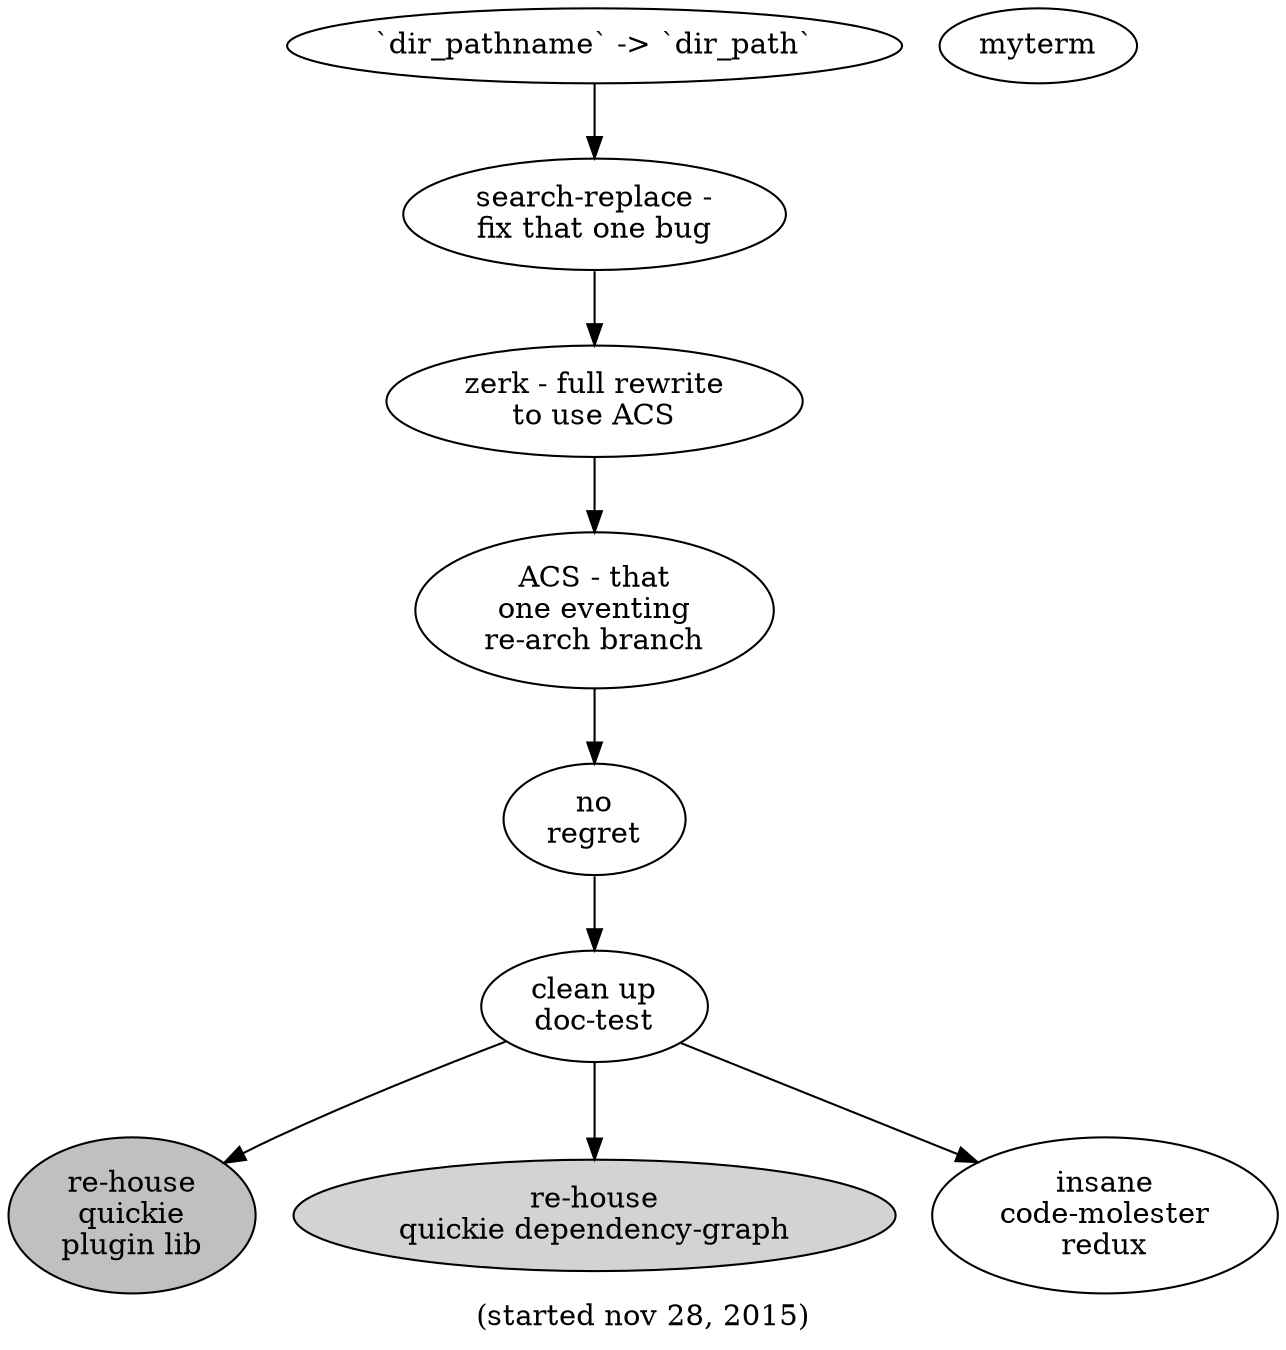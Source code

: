 digraph g {

  /* color for active thing: #b5d5fb */

  label="(started nov 28, 2015)"

  clean_up_doctest -> re_house_xx
  re_house_xx [label="re-house\nquickie\nplugin lib" fillcolor="gray" style="filled"]
  clean_up_doctest [label="clean up\ndoc-test" ]
  clean_up_doctest -> re_house_yy
  re_house_yy [label="re-house\nquickie dependency-graph" style="filled"]
  clean_up_doctest->insane_CM_redux
  insane_CM_redux [label="insane\ncode-molester\nredux"]

  no_regret -> clean_up_doctest

  myterm
  dpn->sea
  dpn [label="`dir_pathname` -> `dir_path`"]
  sea [label="search-replace -\nfix that one bug"]
  sea->zerk
  zerk [label="zerk - full rewrite\nto use ACS"]
  zerk->acs
  acs [label="ACS - that\none eventing\nre-arch branch"]
  acs->no_regret
  no_regret [label="no\nregret"]
}
